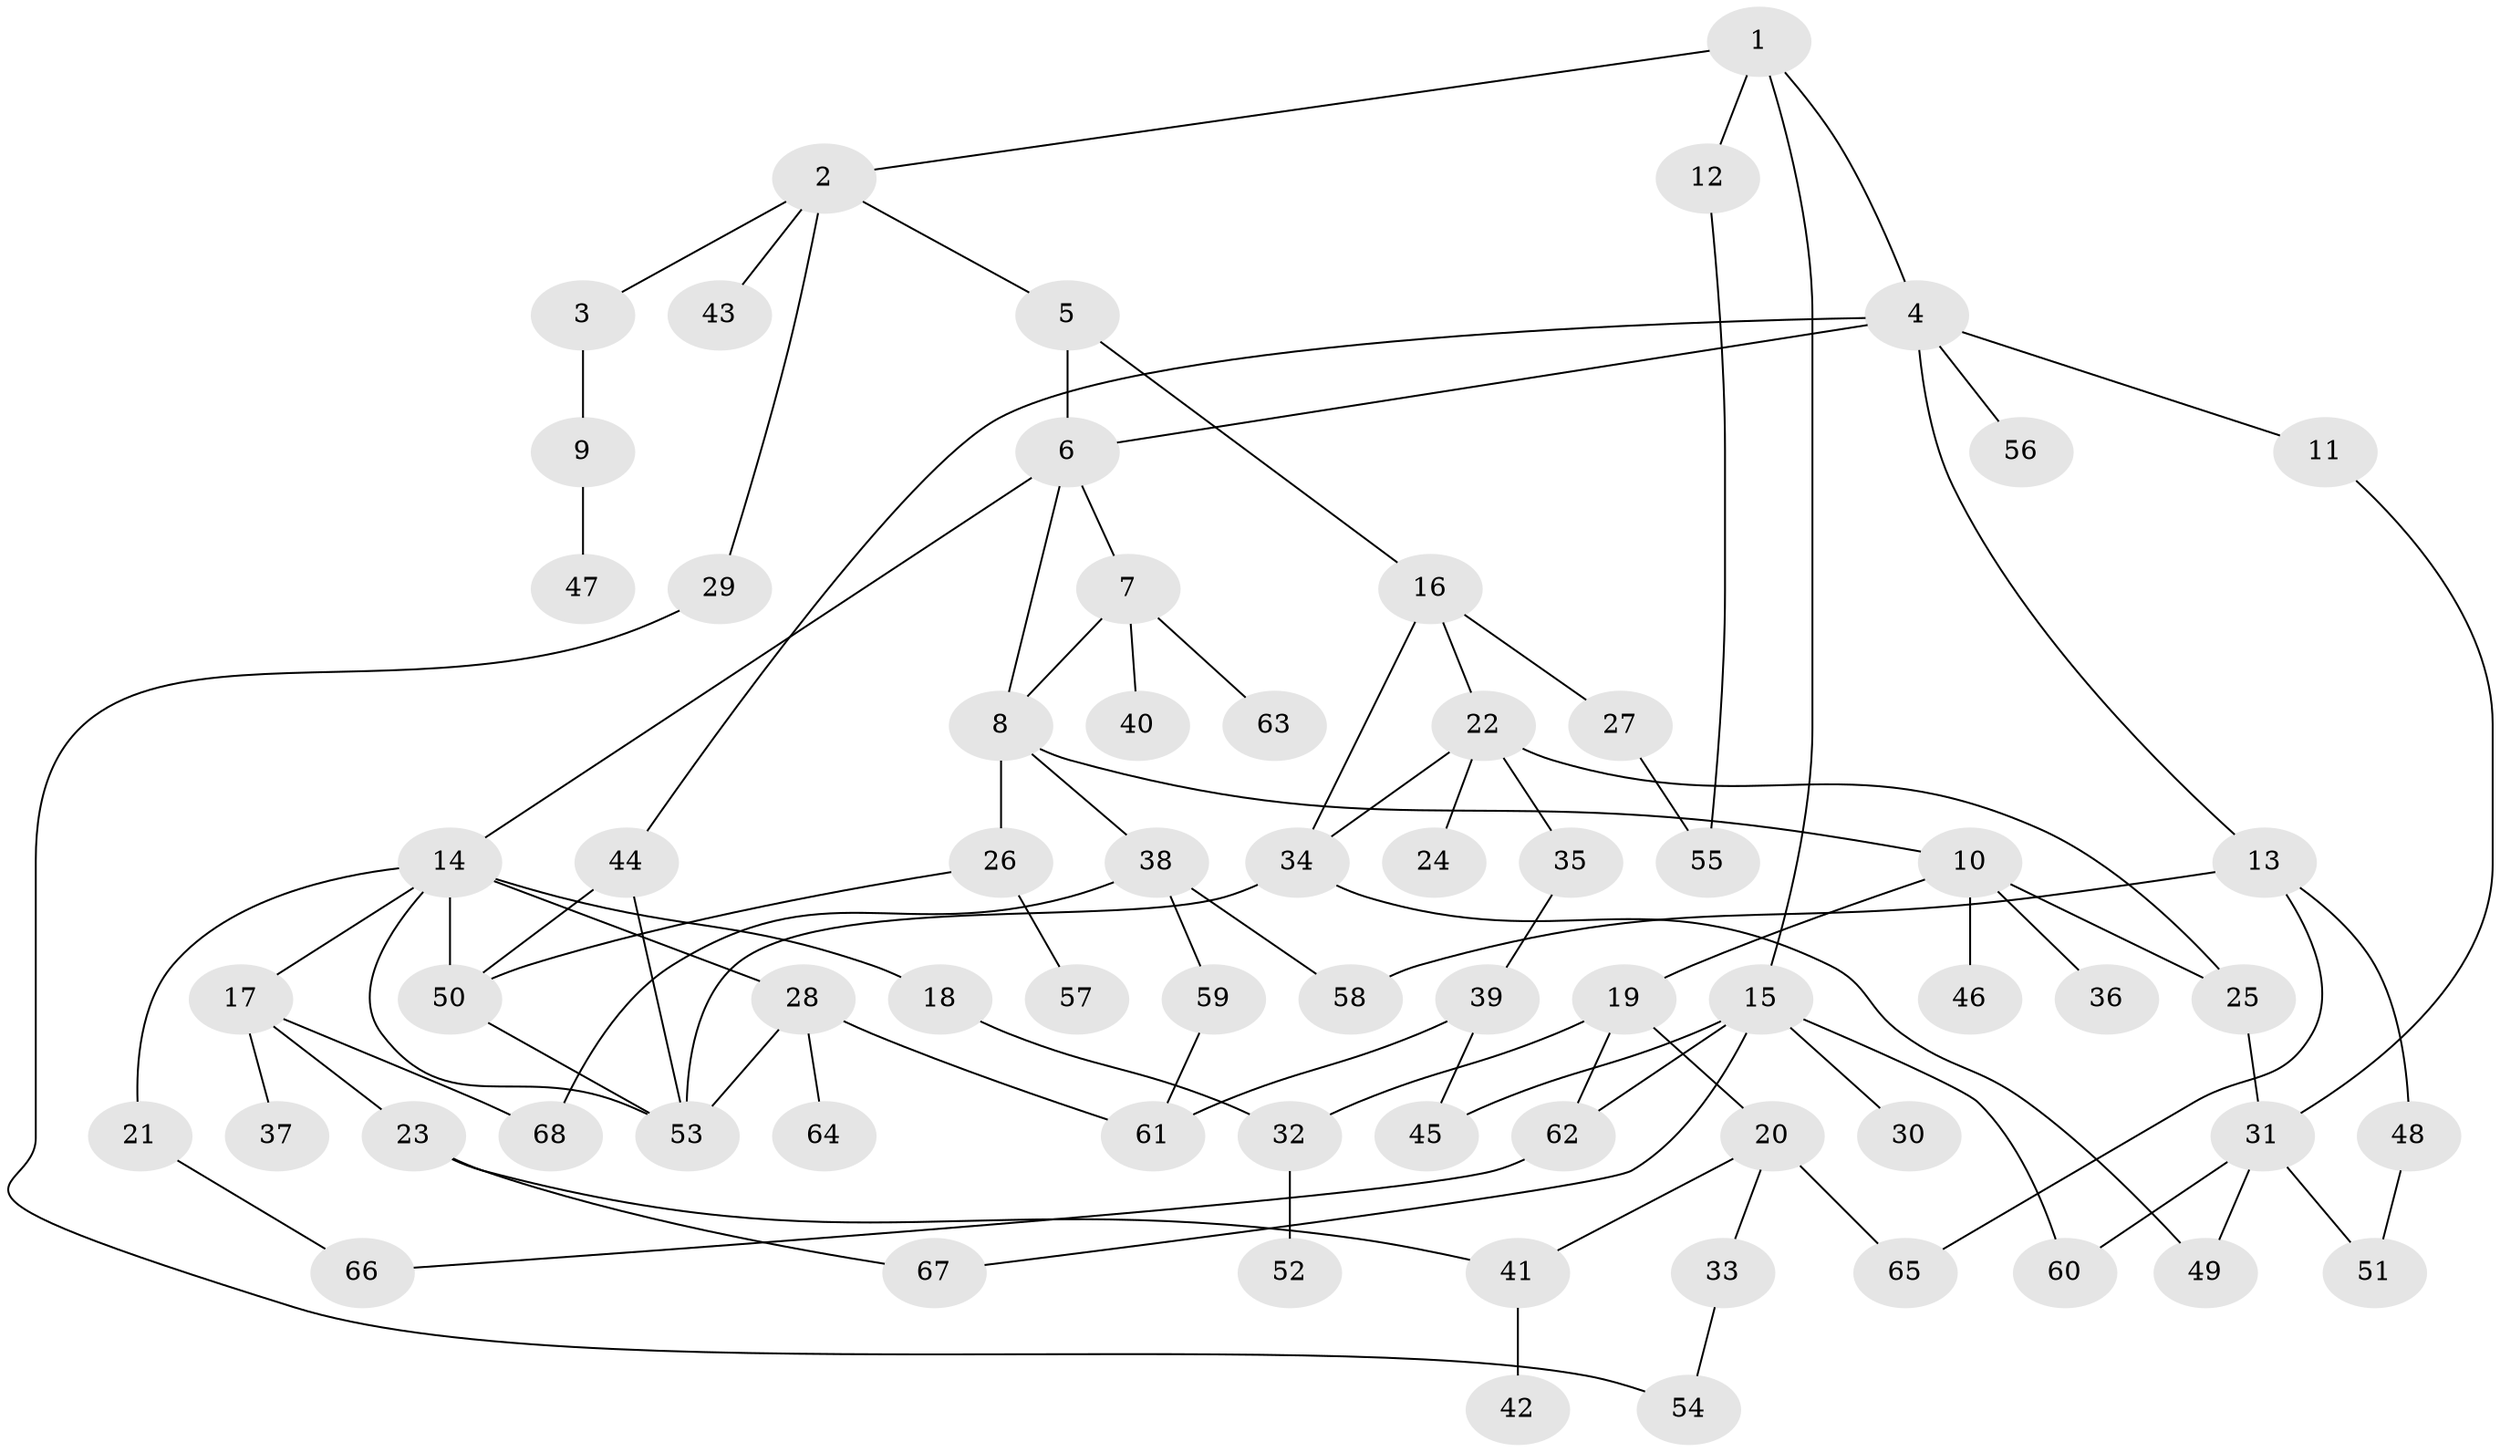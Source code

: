 // Generated by graph-tools (version 1.1) at 2025/13/03/09/25 04:13:31]
// undirected, 68 vertices, 94 edges
graph export_dot {
graph [start="1"]
  node [color=gray90,style=filled];
  1;
  2;
  3;
  4;
  5;
  6;
  7;
  8;
  9;
  10;
  11;
  12;
  13;
  14;
  15;
  16;
  17;
  18;
  19;
  20;
  21;
  22;
  23;
  24;
  25;
  26;
  27;
  28;
  29;
  30;
  31;
  32;
  33;
  34;
  35;
  36;
  37;
  38;
  39;
  40;
  41;
  42;
  43;
  44;
  45;
  46;
  47;
  48;
  49;
  50;
  51;
  52;
  53;
  54;
  55;
  56;
  57;
  58;
  59;
  60;
  61;
  62;
  63;
  64;
  65;
  66;
  67;
  68;
  1 -- 2;
  1 -- 4;
  1 -- 12;
  1 -- 15;
  2 -- 3;
  2 -- 5;
  2 -- 29;
  2 -- 43;
  3 -- 9;
  4 -- 6;
  4 -- 11;
  4 -- 13;
  4 -- 44;
  4 -- 56;
  5 -- 16;
  5 -- 6;
  6 -- 7;
  6 -- 14;
  6 -- 8;
  7 -- 8;
  7 -- 40;
  7 -- 63;
  8 -- 10;
  8 -- 26;
  8 -- 38;
  9 -- 47;
  10 -- 19;
  10 -- 25;
  10 -- 36;
  10 -- 46;
  11 -- 31;
  12 -- 55;
  13 -- 48;
  13 -- 58;
  13 -- 65;
  14 -- 17;
  14 -- 18;
  14 -- 21;
  14 -- 28;
  14 -- 50;
  14 -- 53;
  15 -- 30;
  15 -- 60;
  15 -- 67;
  15 -- 45;
  15 -- 62;
  16 -- 22;
  16 -- 27;
  16 -- 34;
  17 -- 23;
  17 -- 37;
  17 -- 68;
  18 -- 32;
  19 -- 20;
  19 -- 62;
  19 -- 32;
  20 -- 33;
  20 -- 41;
  20 -- 65;
  21 -- 66;
  22 -- 24;
  22 -- 34;
  22 -- 35;
  22 -- 25;
  23 -- 67;
  23 -- 41;
  25 -- 31;
  26 -- 50;
  26 -- 57;
  27 -- 55;
  28 -- 64;
  28 -- 53;
  28 -- 61;
  29 -- 54;
  31 -- 49;
  31 -- 51;
  31 -- 60;
  32 -- 52;
  33 -- 54;
  34 -- 53;
  34 -- 49;
  35 -- 39;
  38 -- 59;
  38 -- 58;
  38 -- 68;
  39 -- 45;
  39 -- 61;
  41 -- 42;
  44 -- 53;
  44 -- 50;
  48 -- 51;
  50 -- 53;
  59 -- 61;
  62 -- 66;
}

